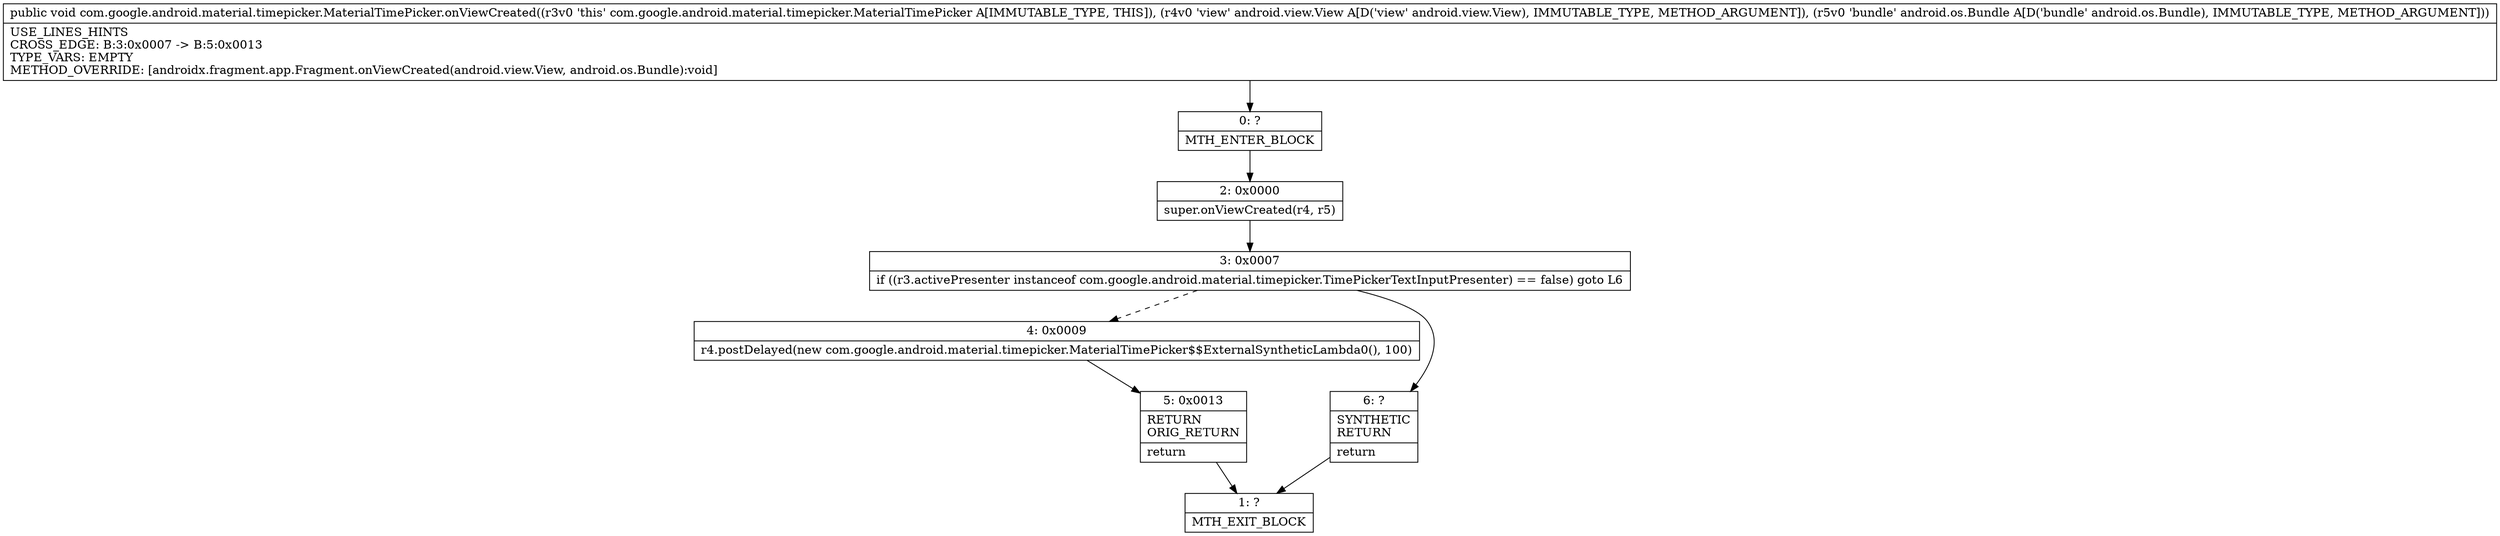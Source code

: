 digraph "CFG forcom.google.android.material.timepicker.MaterialTimePicker.onViewCreated(Landroid\/view\/View;Landroid\/os\/Bundle;)V" {
Node_0 [shape=record,label="{0\:\ ?|MTH_ENTER_BLOCK\l}"];
Node_2 [shape=record,label="{2\:\ 0x0000|super.onViewCreated(r4, r5)\l}"];
Node_3 [shape=record,label="{3\:\ 0x0007|if ((r3.activePresenter instanceof com.google.android.material.timepicker.TimePickerTextInputPresenter) == false) goto L6\l}"];
Node_4 [shape=record,label="{4\:\ 0x0009|r4.postDelayed(new com.google.android.material.timepicker.MaterialTimePicker$$ExternalSyntheticLambda0(), 100)\l}"];
Node_5 [shape=record,label="{5\:\ 0x0013|RETURN\lORIG_RETURN\l|return\l}"];
Node_1 [shape=record,label="{1\:\ ?|MTH_EXIT_BLOCK\l}"];
Node_6 [shape=record,label="{6\:\ ?|SYNTHETIC\lRETURN\l|return\l}"];
MethodNode[shape=record,label="{public void com.google.android.material.timepicker.MaterialTimePicker.onViewCreated((r3v0 'this' com.google.android.material.timepicker.MaterialTimePicker A[IMMUTABLE_TYPE, THIS]), (r4v0 'view' android.view.View A[D('view' android.view.View), IMMUTABLE_TYPE, METHOD_ARGUMENT]), (r5v0 'bundle' android.os.Bundle A[D('bundle' android.os.Bundle), IMMUTABLE_TYPE, METHOD_ARGUMENT]))  | USE_LINES_HINTS\lCROSS_EDGE: B:3:0x0007 \-\> B:5:0x0013\lTYPE_VARS: EMPTY\lMETHOD_OVERRIDE: [androidx.fragment.app.Fragment.onViewCreated(android.view.View, android.os.Bundle):void]\l}"];
MethodNode -> Node_0;Node_0 -> Node_2;
Node_2 -> Node_3;
Node_3 -> Node_4[style=dashed];
Node_3 -> Node_6;
Node_4 -> Node_5;
Node_5 -> Node_1;
Node_6 -> Node_1;
}

